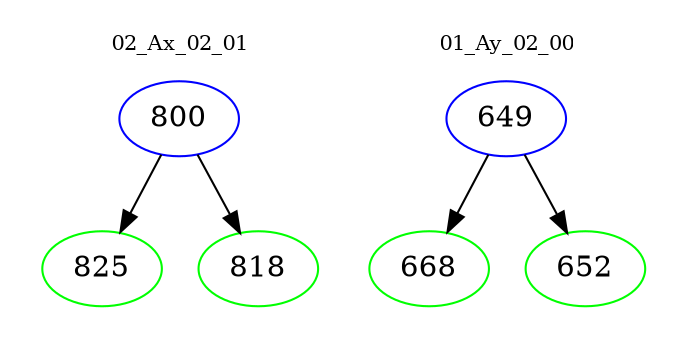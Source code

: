 digraph{
subgraph cluster_0 {
color = white
label = "02_Ax_02_01";
fontsize=10;
T0_800 [label="800", color="blue"]
T0_800 -> T0_825 [color="black"]
T0_825 [label="825", color="green"]
T0_800 -> T0_818 [color="black"]
T0_818 [label="818", color="green"]
}
subgraph cluster_1 {
color = white
label = "01_Ay_02_00";
fontsize=10;
T1_649 [label="649", color="blue"]
T1_649 -> T1_668 [color="black"]
T1_668 [label="668", color="green"]
T1_649 -> T1_652 [color="black"]
T1_652 [label="652", color="green"]
}
}
